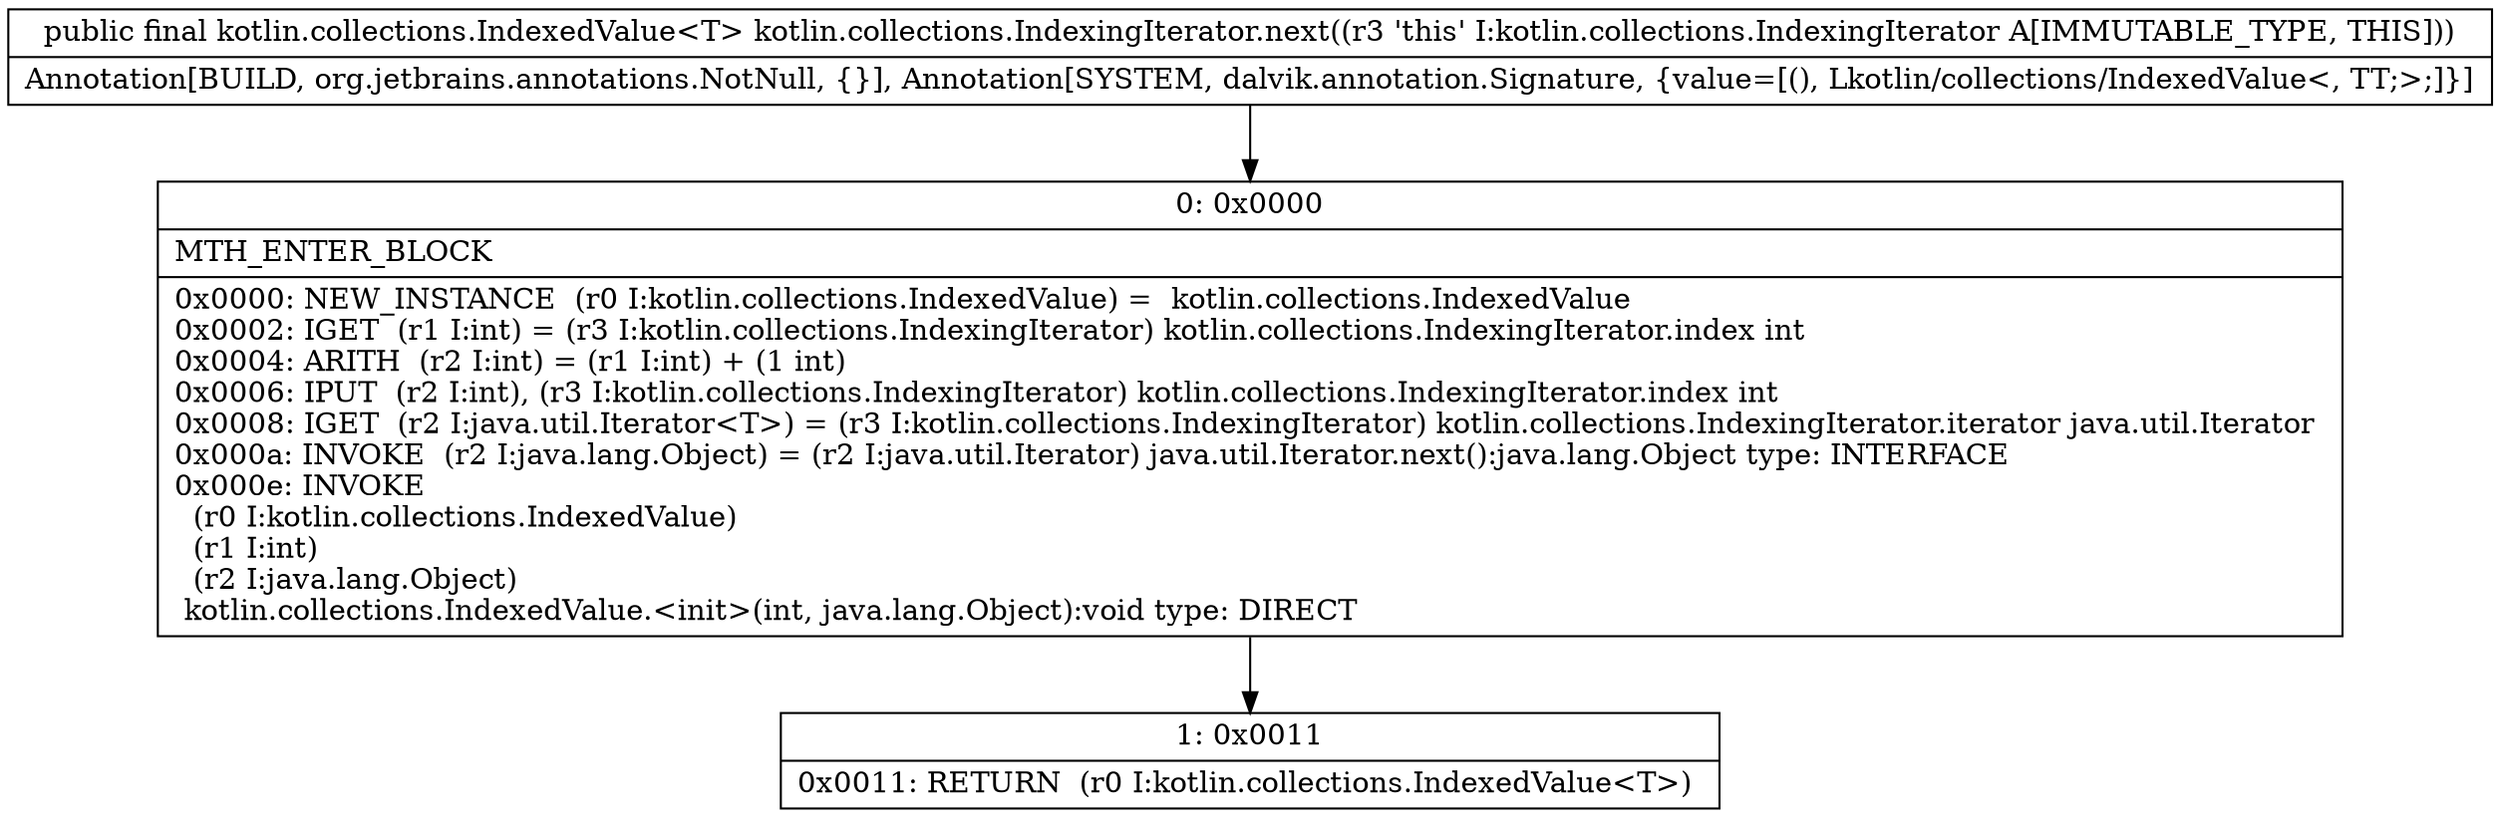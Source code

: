 digraph "CFG forkotlin.collections.IndexingIterator.next()Lkotlin\/collections\/IndexedValue;" {
Node_0 [shape=record,label="{0\:\ 0x0000|MTH_ENTER_BLOCK\l|0x0000: NEW_INSTANCE  (r0 I:kotlin.collections.IndexedValue) =  kotlin.collections.IndexedValue \l0x0002: IGET  (r1 I:int) = (r3 I:kotlin.collections.IndexingIterator) kotlin.collections.IndexingIterator.index int \l0x0004: ARITH  (r2 I:int) = (r1 I:int) + (1 int) \l0x0006: IPUT  (r2 I:int), (r3 I:kotlin.collections.IndexingIterator) kotlin.collections.IndexingIterator.index int \l0x0008: IGET  (r2 I:java.util.Iterator\<T\>) = (r3 I:kotlin.collections.IndexingIterator) kotlin.collections.IndexingIterator.iterator java.util.Iterator \l0x000a: INVOKE  (r2 I:java.lang.Object) = (r2 I:java.util.Iterator) java.util.Iterator.next():java.lang.Object type: INTERFACE \l0x000e: INVOKE  \l  (r0 I:kotlin.collections.IndexedValue)\l  (r1 I:int)\l  (r2 I:java.lang.Object)\l kotlin.collections.IndexedValue.\<init\>(int, java.lang.Object):void type: DIRECT \l}"];
Node_1 [shape=record,label="{1\:\ 0x0011|0x0011: RETURN  (r0 I:kotlin.collections.IndexedValue\<T\>) \l}"];
MethodNode[shape=record,label="{public final kotlin.collections.IndexedValue\<T\> kotlin.collections.IndexingIterator.next((r3 'this' I:kotlin.collections.IndexingIterator A[IMMUTABLE_TYPE, THIS]))  | Annotation[BUILD, org.jetbrains.annotations.NotNull, \{\}], Annotation[SYSTEM, dalvik.annotation.Signature, \{value=[(), Lkotlin\/collections\/IndexedValue\<, TT;\>;]\}]\l}"];
MethodNode -> Node_0;
Node_0 -> Node_1;
}

